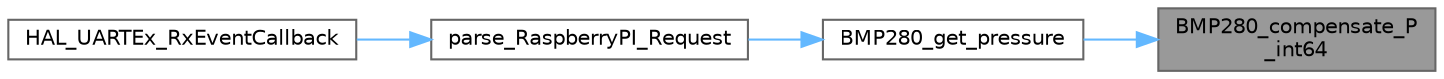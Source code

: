 digraph "BMP280_compensate_P_int64"
{
 // LATEX_PDF_SIZE
  bgcolor="transparent";
  edge [fontname=Helvetica,fontsize=10,labelfontname=Helvetica,labelfontsize=10];
  node [fontname=Helvetica,fontsize=10,shape=box,height=0.2,width=0.4];
  rankdir="RL";
  Node1 [id="Node000001",label="BMP280_compensate_P\l_int64",height=0.2,width=0.4,color="gray40", fillcolor="grey60", style="filled", fontcolor="black",tooltip="Compensate pressure reading from BMP280."];
  Node1 -> Node2 [id="edge4_Node000001_Node000002",dir="back",color="steelblue1",style="solid",tooltip=" "];
  Node2 [id="Node000002",label="BMP280_get_pressure",height=0.2,width=0.4,color="grey40", fillcolor="white", style="filled",URL="$BMP280__driver_8c.html#a5ee7cd62db9e5e3ae5a20073af186812",tooltip="Get the compensated pressure in Pascals."];
  Node2 -> Node3 [id="edge5_Node000002_Node000003",dir="back",color="steelblue1",style="solid",tooltip=" "];
  Node3 [id="Node000003",label="parse_RaspberryPI_Request",height=0.2,width=0.4,color="grey40", fillcolor="white", style="filled",URL="$main_8c.html#a75af9e57cfa16fd38d92042718961e54",tooltip="Process the command received from the Raspberry Pi over UART."];
  Node3 -> Node4 [id="edge6_Node000003_Node000004",dir="back",color="steelblue1",style="solid",tooltip=" "];
  Node4 [id="Node000004",label="HAL_UARTEx_RxEventCallback",height=0.2,width=0.4,color="grey40", fillcolor="white", style="filled",URL="$main_8c.html#a925534fb8bf7ca464fd05c982fe4bfa0",tooltip="UART Receive Event callback function. It processes received data from USART1."];
}
